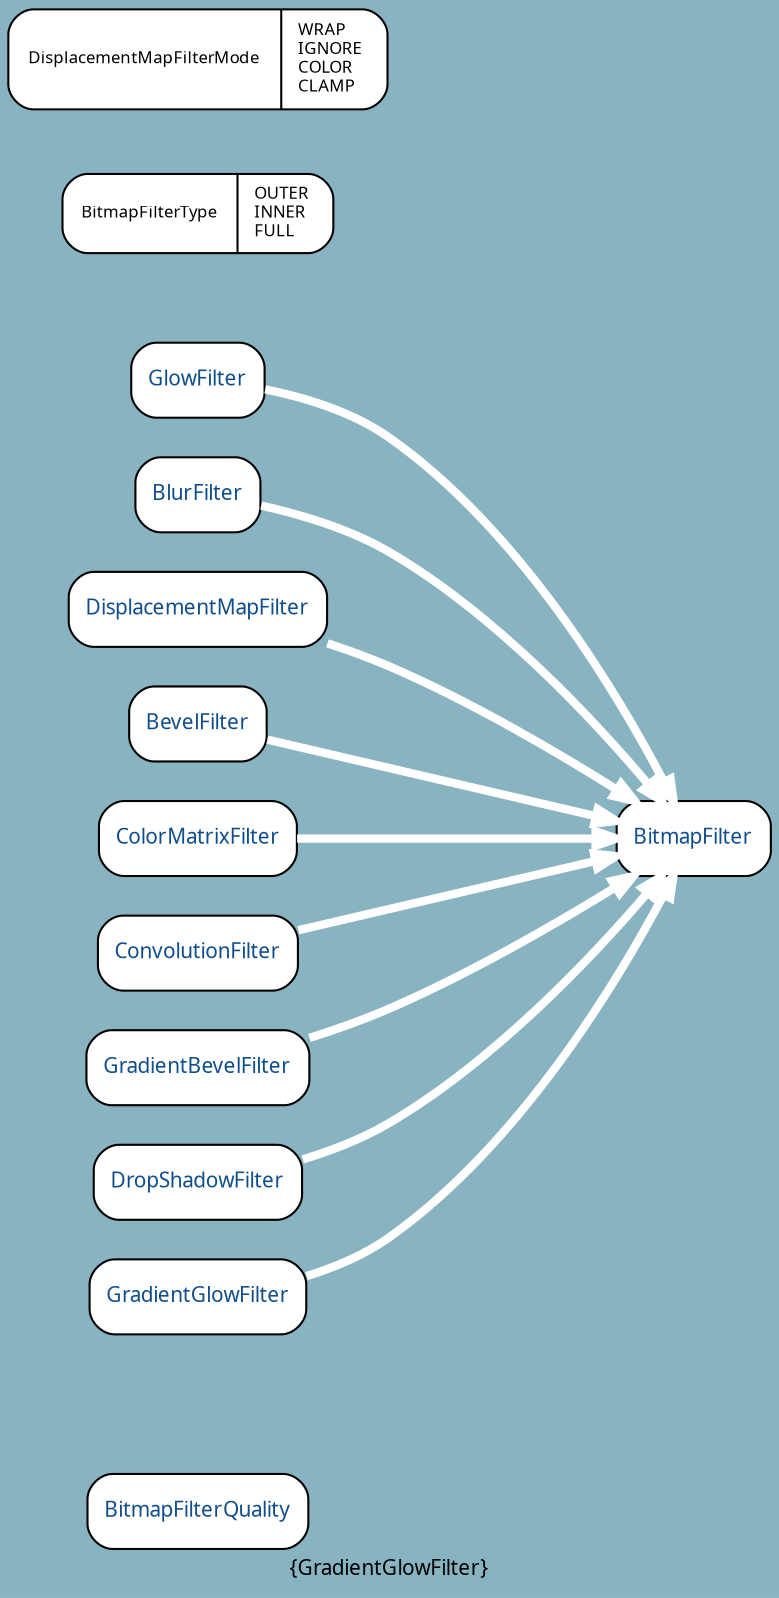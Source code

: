 digraph uml {
	graph [label="Package: flash.filters Inheritance", ratio=compress, rankdir=LR, size="24,12", overlap=false, fontname=Sans, fontsize=10, bgcolor="#88B3C1", fontcolor=black];
	node [label="\N", fontname=Sans, fontsize=8, shape=record, color=black, fontcolor=black];
	edge [fontname=Sans, fontsize=8, minlen=3, color=black, fontcolor=black];
	graph [label="{GradientGlowFilter}",
		lp="184,10",
		bb="0,0,368,754"];
	"flash.filters.BitmapFilterQuality" [label="{BitmapFilterQuality}", fontsize=10, fontcolor="#104E8B", style="rounded,filled", fillcolor=white, URL="../types/flash/filters/BitmapFilterQuality.html", tooltip=BitmapFilterQuality, portPos=e, pos="91,39", rects="38,21,144,57", width="1.47", height="0.50"];
	"flash.filters.BitmapFilter" [label="{BitmapFilter}", fontsize=10, fontcolor="#104E8B", style="rounded,filled", fillcolor=white, URL="../types/flash/filters/BitmapFilter.html", tooltip=BitmapFilter, portPos=e, pos="331,360", rects="295,342,368,378", width="1.00", height="0.50"];
	"flash.filters.GlowFilter" [label="{GlowFilter}", fontsize=10, fontcolor="#104E8B", style="rounded,filled", fillcolor=white, URL="../types/flash/filters/GlowFilter.html", tooltip=GlowFilter, portPos=e, pos="91,576", rects="61,558,122,594", width="0.83", height="0.50"];
	"flash.filters.BlurFilter" [label="{BlurFilter}", fontsize=10, fontcolor="#104E8B", style="rounded,filled", fillcolor=white, URL="../types/flash/filters/BlurFilter.html", tooltip=BlurFilter, portPos=e, pos="91,522", rects="63,504,120,540", width="0.78", height="0.50"];
	"flash.filters.DisplacementMapFilter" [label="{DisplacementMapFilter}", fontsize=10, fontcolor="#104E8B", style="rounded,filled", fillcolor=white, URL="../types/flash/filters/DisplacementMapFilter.html", tooltip=DisplacementMapFilter, portPos=e, pos="91,468", rects="29,450,154,486", width="1.72", height="0.50"];
	"flash.filters.BevelFilter" [label="{BevelFilter}", fontsize=10, fontcolor="#104E8B", style="rounded,filled", fillcolor=white, URL="../types/flash/filters/BevelFilter.html", tooltip=BevelFilter, portPos=e, pos="91,414", rects="59,396,124,432", width="0.89", height="0.50"];
	"flash.filters.ColorMatrixFilter" [label="{ColorMatrixFilter}", fontsize=10, fontcolor="#104E8B", style="rounded,filled", fillcolor=white, URL="../types/flash/filters/ColorMatrixFilter.html", tooltip=ColorMatrixFilter, portPos=e, pos="91,360", rects="45,342,138,378", width="1.28", height="0.50"];
	"flash.filters.BitmapFilterType" [label="{BitmapFilterType|OUTER\lINNER\lFULL\l}", style="rounded,filled", fillcolor=white, pos="91,656", rects="26,637,111,675 111,637,156,675", width="1.81", height="0.53"];
	"flash.filters.ConvolutionFilter" [label="{ConvolutionFilter}", fontsize=10, fontcolor="#104E8B", style="rounded,filled", fillcolor=white, URL="../types/flash/filters/ConvolutionFilter.html", tooltip=ConvolutionFilter, portPos=e, pos="91,306", rects="44,288,139,324", width="1.31", height="0.50"];
	"flash.filters.GradientBevelFilter" [label="{GradientBevelFilter}", fontsize=10, fontcolor="#104E8B", style="rounded,filled", fillcolor=white, URL="../types/flash/filters/GradientBevelFilter.html", tooltip=GradientBevelFilter, portPos=e, pos="91,252", rects="38,234,144,270", width="1.47", height="0.50"];
	"flash.filters.DisplacementMapFilterMode" [label="{DisplacementMapFilterMode|WRAP\lIGNORE\lCOLOR\lCLAMP\l}", style="rounded,filled", fillcolor=white, pos="91,730", rects="0,706,134,754 134,706,182,754", width="2.53", height="0.67"];
	"flash.filters.DropShadowFilter" [label="{DropShadowFilter}", fontsize=10, fontcolor="#104E8B", style="rounded,filled", fillcolor=white, URL="../types/flash/filters/DropShadowFilter.html", tooltip=DropShadowFilter, portPos=e, pos="91,198", rects="42,180,141,216", width="1.36", height="0.50"];
	"flash.filters.GradientGlowFilter" [label="{GradientGlowFilter}", fontsize=10, fontcolor="#104E8B", style="rounded,filled", fillcolor=white, URL="../types/flash/filters/GradientGlowFilter.html", tooltip=GradientGlowFilter, portPos=e, pos="91,144", rects="40,126,142,162", width="1.42", height="0.50"];
	"flash.filters.GlowFilter" -> "flash.filters.BitmapFilter" [color=white, style="setlinewidth(4)", arrowhead=normal, arrowsize="1.0", pos="e,322,378 122,571 141,568 164,561 182,549 245,506 294,428 317,387"];
	"flash.filters.BlurFilter" -> "flash.filters.BitmapFilter" [color=white, style="setlinewidth(4)", arrowhead=normal, arrowsize="1.0", pos="e,316,378 120,517 139,512 163,506 182,495 233,466 282,416 309,386"];
	"flash.filters.DisplacementMapFilter" -> "flash.filters.BitmapFilter" [color=white, style="setlinewidth(4)", arrowhead=normal, arrowsize="1.0", pos="e,302,378 154,451 164,448 173,445 182,441 222,425 264,401 293,383"];
	"flash.filters.BevelFilter" -> "flash.filters.BitmapFilter" [color=white, style="setlinewidth(4)", arrowhead=normal, arrowsize="1.0", pos="e,295,368 124,407 166,398 238,381 285,370"];
	"flash.filters.ColorMatrixFilter" -> "flash.filters.BitmapFilter" [color=white, style="setlinewidth(4)", arrowhead=normal, arrowsize="1.0", pos="e,295,360 138,360 180,360 243,360 285,360"];
	"flash.filters.ConvolutionFilter" -> "flash.filters.BitmapFilter" [color=white, style="setlinewidth(4)", arrowhead=normal, arrowsize="1.0", pos="e,295,352 139,317 181,327 243,341 285,350"];
	"flash.filters.GradientBevelFilter" -> "flash.filters.BitmapFilter" [color=white, style="setlinewidth(4)", arrowhead=normal, arrowsize="1.0", pos="e,303,342 144,265 157,269 170,274 182,279 222,295 264,319 294,337"];
	"flash.filters.DropShadowFilter" -> "flash.filters.BitmapFilter" [color=white, style="setlinewidth(4)", arrowhead=normal, arrowsize="1.0", pos="e,316,342 141,209 155,213 170,218 182,225 233,253 282,304 309,334"];
	"flash.filters.GradientGlowFilter" -> "flash.filters.BitmapFilter" [color=white, style="setlinewidth(4)", arrowhead=normal, arrowsize="1.0", pos="e,322,342 142,153 156,157 170,163 182,171 245,215 294,293 317,333"];
}
